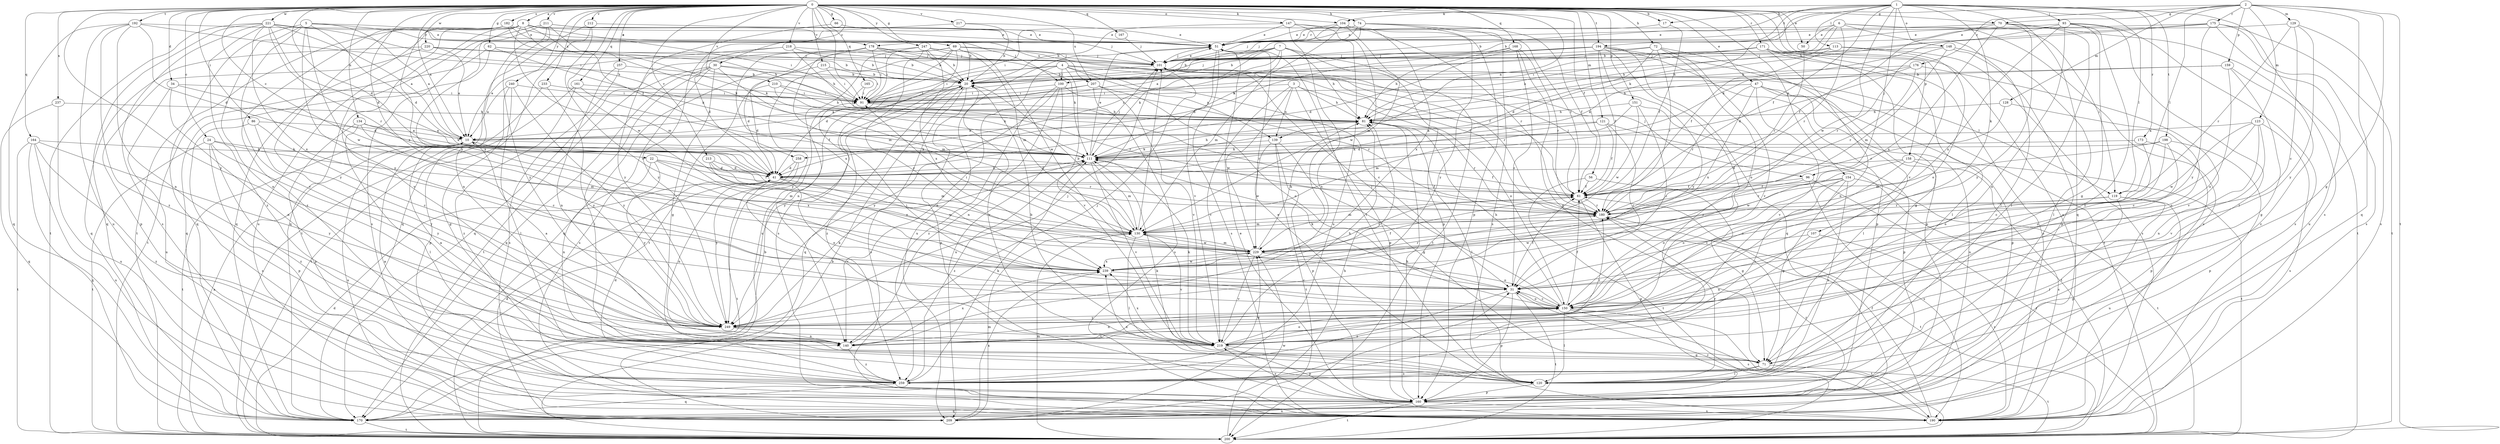 strict digraph  {
0;
1;
2;
3;
4;
5;
6;
7;
8;
10;
17;
20;
22;
24;
30;
31;
34;
41;
47;
50;
51;
56;
61;
62;
66;
69;
70;
71;
72;
74;
81;
86;
91;
93;
96;
100;
101;
104;
107;
111;
113;
119;
120;
121;
123;
128;
129;
130;
134;
139;
140;
147;
148;
150;
151;
154;
158;
159;
160;
161;
164;
165;
167;
168;
170;
171;
173;
175;
176;
178;
180;
182;
190;
192;
194;
198;
200;
207;
209;
210;
211;
212;
213;
215;
217;
218;
219;
220;
221;
229;
233;
237;
239;
240;
247;
249;
257;
258;
259;
0 -> 8  [label=a];
0 -> 10  [label=a];
0 -> 17  [label=b];
0 -> 22  [label=c];
0 -> 24  [label=c];
0 -> 30  [label=c];
0 -> 34  [label=d];
0 -> 41  [label=d];
0 -> 47  [label=e];
0 -> 50  [label=e];
0 -> 56  [label=f];
0 -> 62  [label=g];
0 -> 66  [label=g];
0 -> 69  [label=g];
0 -> 70  [label=g];
0 -> 72  [label=h];
0 -> 74  [label=h];
0 -> 86  [label=i];
0 -> 91  [label=i];
0 -> 104  [label=k];
0 -> 121  [label=m];
0 -> 134  [label=n];
0 -> 139  [label=n];
0 -> 147  [label=o];
0 -> 151  [label=p];
0 -> 154  [label=p];
0 -> 158  [label=p];
0 -> 161  [label=q];
0 -> 164  [label=q];
0 -> 165  [label=q];
0 -> 167  [label=q];
0 -> 168  [label=q];
0 -> 171  [label=r];
0 -> 182  [label=s];
0 -> 190  [label=s];
0 -> 192  [label=t];
0 -> 194  [label=t];
0 -> 207  [label=u];
0 -> 210  [label=v];
0 -> 211  [label=v];
0 -> 212  [label=v];
0 -> 213  [label=v];
0 -> 215  [label=v];
0 -> 217  [label=v];
0 -> 218  [label=v];
0 -> 219  [label=v];
0 -> 220  [label=w];
0 -> 221  [label=w];
0 -> 229  [label=w];
0 -> 233  [label=x];
0 -> 237  [label=x];
0 -> 239  [label=x];
0 -> 240  [label=y];
0 -> 247  [label=y];
0 -> 249  [label=y];
0 -> 257  [label=z];
1 -> 17  [label=b];
1 -> 20  [label=b];
1 -> 61  [label=f];
1 -> 93  [label=j];
1 -> 96  [label=j];
1 -> 104  [label=k];
1 -> 107  [label=k];
1 -> 111  [label=k];
1 -> 113  [label=l];
1 -> 119  [label=l];
1 -> 148  [label=o];
1 -> 170  [label=q];
1 -> 173  [label=r];
1 -> 190  [label=s];
1 -> 194  [label=t];
1 -> 198  [label=t];
1 -> 229  [label=w];
2 -> 20  [label=b];
2 -> 70  [label=g];
2 -> 71  [label=g];
2 -> 119  [label=l];
2 -> 123  [label=m];
2 -> 128  [label=m];
2 -> 129  [label=m];
2 -> 159  [label=p];
2 -> 170  [label=q];
2 -> 175  [label=r];
2 -> 176  [label=r];
2 -> 200  [label=t];
3 -> 81  [label=h];
3 -> 91  [label=i];
3 -> 139  [label=n];
3 -> 150  [label=o];
3 -> 160  [label=p];
3 -> 219  [label=v];
3 -> 229  [label=w];
4 -> 31  [label=c];
4 -> 41  [label=d];
4 -> 91  [label=i];
4 -> 96  [label=j];
4 -> 100  [label=j];
4 -> 119  [label=l];
4 -> 139  [label=n];
4 -> 140  [label=n];
4 -> 219  [label=v];
5 -> 10  [label=a];
5 -> 41  [label=d];
5 -> 100  [label=j];
5 -> 140  [label=n];
5 -> 150  [label=o];
5 -> 170  [label=q];
5 -> 178  [label=r];
5 -> 219  [label=v];
5 -> 229  [label=w];
6 -> 20  [label=b];
6 -> 50  [label=e];
6 -> 81  [label=h];
6 -> 119  [label=l];
6 -> 120  [label=l];
6 -> 178  [label=r];
6 -> 180  [label=r];
6 -> 190  [label=s];
7 -> 20  [label=b];
7 -> 81  [label=h];
7 -> 100  [label=j];
7 -> 101  [label=j];
7 -> 111  [label=k];
7 -> 130  [label=m];
7 -> 160  [label=p];
7 -> 200  [label=t];
7 -> 258  [label=z];
8 -> 51  [label=e];
8 -> 91  [label=i];
8 -> 111  [label=k];
8 -> 130  [label=m];
8 -> 170  [label=q];
8 -> 200  [label=t];
8 -> 207  [label=u];
8 -> 209  [label=u];
8 -> 219  [label=v];
8 -> 239  [label=x];
8 -> 258  [label=z];
10 -> 111  [label=k];
10 -> 200  [label=t];
10 -> 209  [label=u];
10 -> 239  [label=x];
17 -> 51  [label=e];
17 -> 61  [label=f];
20 -> 91  [label=i];
20 -> 160  [label=p];
20 -> 170  [label=q];
20 -> 190  [label=s];
20 -> 219  [label=v];
20 -> 249  [label=y];
20 -> 259  [label=z];
22 -> 41  [label=d];
22 -> 61  [label=f];
22 -> 130  [label=m];
22 -> 140  [label=n];
22 -> 249  [label=y];
24 -> 111  [label=k];
24 -> 130  [label=m];
24 -> 160  [label=p];
24 -> 200  [label=t];
24 -> 249  [label=y];
24 -> 259  [label=z];
30 -> 20  [label=b];
30 -> 71  [label=g];
30 -> 91  [label=i];
30 -> 120  [label=l];
30 -> 130  [label=m];
30 -> 170  [label=q];
30 -> 190  [label=s];
30 -> 200  [label=t];
31 -> 61  [label=f];
31 -> 111  [label=k];
31 -> 150  [label=o];
31 -> 160  [label=p];
31 -> 200  [label=t];
31 -> 259  [label=z];
34 -> 41  [label=d];
34 -> 91  [label=i];
34 -> 140  [label=n];
34 -> 209  [label=u];
41 -> 61  [label=f];
41 -> 111  [label=k];
41 -> 140  [label=n];
41 -> 150  [label=o];
41 -> 219  [label=v];
41 -> 229  [label=w];
47 -> 91  [label=i];
47 -> 120  [label=l];
47 -> 160  [label=p];
47 -> 180  [label=r];
47 -> 209  [label=u];
47 -> 219  [label=v];
47 -> 239  [label=x];
50 -> 180  [label=r];
51 -> 101  [label=j];
51 -> 120  [label=l];
51 -> 190  [label=s];
51 -> 209  [label=u];
51 -> 219  [label=v];
56 -> 61  [label=f];
56 -> 71  [label=g];
56 -> 200  [label=t];
61 -> 101  [label=j];
61 -> 130  [label=m];
61 -> 160  [label=p];
61 -> 180  [label=r];
62 -> 20  [label=b];
62 -> 101  [label=j];
62 -> 111  [label=k];
62 -> 170  [label=q];
62 -> 200  [label=t];
66 -> 51  [label=e];
66 -> 249  [label=y];
69 -> 101  [label=j];
69 -> 130  [label=m];
69 -> 140  [label=n];
69 -> 180  [label=r];
69 -> 190  [label=s];
69 -> 200  [label=t];
69 -> 209  [label=u];
69 -> 229  [label=w];
69 -> 249  [label=y];
70 -> 51  [label=e];
70 -> 61  [label=f];
70 -> 120  [label=l];
70 -> 200  [label=t];
70 -> 239  [label=x];
70 -> 249  [label=y];
71 -> 120  [label=l];
71 -> 200  [label=t];
71 -> 259  [label=z];
72 -> 41  [label=d];
72 -> 91  [label=i];
72 -> 101  [label=j];
72 -> 150  [label=o];
72 -> 160  [label=p];
72 -> 180  [label=r];
72 -> 219  [label=v];
74 -> 10  [label=a];
74 -> 51  [label=e];
74 -> 61  [label=f];
74 -> 91  [label=i];
74 -> 101  [label=j];
74 -> 160  [label=p];
74 -> 190  [label=s];
81 -> 10  [label=a];
81 -> 120  [label=l];
81 -> 180  [label=r];
86 -> 10  [label=a];
86 -> 31  [label=c];
86 -> 190  [label=s];
86 -> 249  [label=y];
91 -> 81  [label=h];
91 -> 180  [label=r];
93 -> 51  [label=e];
93 -> 71  [label=g];
93 -> 81  [label=h];
93 -> 120  [label=l];
93 -> 140  [label=n];
93 -> 190  [label=s];
93 -> 239  [label=x];
93 -> 259  [label=z];
96 -> 61  [label=f];
96 -> 150  [label=o];
96 -> 190  [label=s];
96 -> 200  [label=t];
100 -> 91  [label=i];
100 -> 140  [label=n];
100 -> 180  [label=r];
100 -> 209  [label=u];
100 -> 249  [label=y];
100 -> 259  [label=z];
101 -> 20  [label=b];
101 -> 51  [label=e];
101 -> 180  [label=r];
104 -> 51  [label=e];
104 -> 61  [label=f];
104 -> 101  [label=j];
104 -> 111  [label=k];
104 -> 229  [label=w];
104 -> 239  [label=x];
104 -> 249  [label=y];
107 -> 140  [label=n];
107 -> 190  [label=s];
107 -> 229  [label=w];
111 -> 41  [label=d];
111 -> 51  [label=e];
111 -> 61  [label=f];
111 -> 81  [label=h];
111 -> 101  [label=j];
111 -> 130  [label=m];
111 -> 219  [label=v];
111 -> 259  [label=z];
113 -> 61  [label=f];
113 -> 91  [label=i];
113 -> 101  [label=j];
113 -> 150  [label=o];
113 -> 190  [label=s];
119 -> 31  [label=c];
119 -> 120  [label=l];
119 -> 160  [label=p];
119 -> 180  [label=r];
119 -> 209  [label=u];
120 -> 51  [label=e];
120 -> 111  [label=k];
120 -> 160  [label=p];
120 -> 180  [label=r];
120 -> 239  [label=x];
121 -> 10  [label=a];
121 -> 31  [label=c];
121 -> 41  [label=d];
121 -> 61  [label=f];
121 -> 200  [label=t];
123 -> 10  [label=a];
123 -> 31  [label=c];
123 -> 140  [label=n];
123 -> 190  [label=s];
123 -> 219  [label=v];
123 -> 229  [label=w];
128 -> 81  [label=h];
128 -> 150  [label=o];
128 -> 180  [label=r];
129 -> 31  [label=c];
129 -> 51  [label=e];
129 -> 180  [label=r];
129 -> 190  [label=s];
129 -> 249  [label=y];
130 -> 20  [label=b];
130 -> 101  [label=j];
130 -> 120  [label=l];
130 -> 219  [label=v];
130 -> 229  [label=w];
134 -> 10  [label=a];
134 -> 31  [label=c];
134 -> 111  [label=k];
134 -> 120  [label=l];
134 -> 160  [label=p];
139 -> 71  [label=g];
139 -> 111  [label=k];
139 -> 160  [label=p];
139 -> 200  [label=t];
139 -> 229  [label=w];
140 -> 10  [label=a];
140 -> 101  [label=j];
140 -> 239  [label=x];
140 -> 259  [label=z];
147 -> 20  [label=b];
147 -> 51  [label=e];
147 -> 130  [label=m];
147 -> 140  [label=n];
147 -> 180  [label=r];
147 -> 209  [label=u];
148 -> 101  [label=j];
148 -> 120  [label=l];
148 -> 130  [label=m];
148 -> 160  [label=p];
148 -> 180  [label=r];
150 -> 31  [label=c];
150 -> 61  [label=f];
150 -> 81  [label=h];
150 -> 91  [label=i];
150 -> 101  [label=j];
150 -> 120  [label=l];
150 -> 140  [label=n];
150 -> 190  [label=s];
150 -> 200  [label=t];
150 -> 249  [label=y];
151 -> 31  [label=c];
151 -> 81  [label=h];
151 -> 130  [label=m];
151 -> 160  [label=p];
151 -> 229  [label=w];
154 -> 61  [label=f];
154 -> 71  [label=g];
154 -> 150  [label=o];
154 -> 180  [label=r];
154 -> 200  [label=t];
154 -> 219  [label=v];
154 -> 259  [label=z];
158 -> 41  [label=d];
158 -> 150  [label=o];
158 -> 190  [label=s];
158 -> 200  [label=t];
158 -> 229  [label=w];
159 -> 20  [label=b];
159 -> 71  [label=g];
159 -> 81  [label=h];
159 -> 150  [label=o];
159 -> 259  [label=z];
160 -> 81  [label=h];
160 -> 170  [label=q];
160 -> 190  [label=s];
160 -> 200  [label=t];
160 -> 209  [label=u];
160 -> 219  [label=v];
161 -> 61  [label=f];
161 -> 91  [label=i];
161 -> 200  [label=t];
161 -> 259  [label=z];
164 -> 111  [label=k];
164 -> 170  [label=q];
164 -> 200  [label=t];
164 -> 209  [label=u];
164 -> 249  [label=y];
164 -> 259  [label=z];
165 -> 91  [label=i];
165 -> 180  [label=r];
167 -> 101  [label=j];
168 -> 31  [label=c];
168 -> 41  [label=d];
168 -> 71  [label=g];
168 -> 81  [label=h];
168 -> 101  [label=j];
168 -> 180  [label=r];
170 -> 20  [label=b];
170 -> 180  [label=r];
170 -> 200  [label=t];
171 -> 71  [label=g];
171 -> 81  [label=h];
171 -> 101  [label=j];
171 -> 120  [label=l];
171 -> 140  [label=n];
171 -> 190  [label=s];
173 -> 111  [label=k];
173 -> 150  [label=o];
173 -> 160  [label=p];
175 -> 20  [label=b];
175 -> 51  [label=e];
175 -> 111  [label=k];
175 -> 190  [label=s];
175 -> 200  [label=t];
175 -> 209  [label=u];
175 -> 249  [label=y];
176 -> 20  [label=b];
176 -> 41  [label=d];
176 -> 111  [label=k];
176 -> 180  [label=r];
176 -> 219  [label=v];
178 -> 20  [label=b];
178 -> 61  [label=f];
178 -> 91  [label=i];
178 -> 101  [label=j];
178 -> 130  [label=m];
178 -> 170  [label=q];
178 -> 239  [label=x];
180 -> 130  [label=m];
180 -> 200  [label=t];
182 -> 20  [label=b];
182 -> 51  [label=e];
182 -> 111  [label=k];
182 -> 239  [label=x];
182 -> 249  [label=y];
182 -> 259  [label=z];
190 -> 31  [label=c];
190 -> 51  [label=e];
190 -> 61  [label=f];
192 -> 41  [label=d];
192 -> 51  [label=e];
192 -> 91  [label=i];
192 -> 140  [label=n];
192 -> 170  [label=q];
192 -> 209  [label=u];
192 -> 259  [label=z];
194 -> 20  [label=b];
194 -> 41  [label=d];
194 -> 61  [label=f];
194 -> 101  [label=j];
194 -> 160  [label=p];
194 -> 170  [label=q];
194 -> 200  [label=t];
194 -> 249  [label=y];
194 -> 259  [label=z];
198 -> 31  [label=c];
198 -> 111  [label=k];
198 -> 130  [label=m];
198 -> 150  [label=o];
198 -> 160  [label=p];
200 -> 10  [label=a];
200 -> 20  [label=b];
200 -> 41  [label=d];
200 -> 130  [label=m];
200 -> 229  [label=w];
207 -> 10  [label=a];
207 -> 91  [label=i];
207 -> 150  [label=o];
207 -> 190  [label=s];
207 -> 219  [label=v];
209 -> 41  [label=d];
209 -> 81  [label=h];
209 -> 130  [label=m];
209 -> 239  [label=x];
210 -> 41  [label=d];
210 -> 81  [label=h];
210 -> 91  [label=i];
210 -> 111  [label=k];
211 -> 51  [label=e];
211 -> 81  [label=h];
211 -> 101  [label=j];
211 -> 140  [label=n];
211 -> 170  [label=q];
211 -> 190  [label=s];
211 -> 249  [label=y];
212 -> 31  [label=c];
212 -> 51  [label=e];
212 -> 170  [label=q];
212 -> 200  [label=t];
213 -> 41  [label=d];
213 -> 130  [label=m];
213 -> 180  [label=r];
213 -> 239  [label=x];
215 -> 20  [label=b];
215 -> 41  [label=d];
215 -> 91  [label=i];
217 -> 20  [label=b];
217 -> 51  [label=e];
217 -> 249  [label=y];
218 -> 10  [label=a];
218 -> 20  [label=b];
218 -> 41  [label=d];
218 -> 81  [label=h];
218 -> 101  [label=j];
219 -> 20  [label=b];
219 -> 71  [label=g];
219 -> 81  [label=h];
219 -> 111  [label=k];
219 -> 150  [label=o];
219 -> 160  [label=p];
219 -> 180  [label=r];
219 -> 239  [label=x];
220 -> 10  [label=a];
220 -> 20  [label=b];
220 -> 101  [label=j];
220 -> 160  [label=p];
220 -> 170  [label=q];
221 -> 10  [label=a];
221 -> 41  [label=d];
221 -> 51  [label=e];
221 -> 81  [label=h];
221 -> 170  [label=q];
221 -> 180  [label=r];
221 -> 190  [label=s];
221 -> 200  [label=t];
221 -> 239  [label=x];
221 -> 259  [label=z];
229 -> 61  [label=f];
229 -> 81  [label=h];
229 -> 91  [label=i];
229 -> 130  [label=m];
229 -> 150  [label=o];
229 -> 219  [label=v];
229 -> 239  [label=x];
233 -> 91  [label=i];
233 -> 160  [label=p];
233 -> 249  [label=y];
237 -> 81  [label=h];
237 -> 170  [label=q];
237 -> 209  [label=u];
239 -> 31  [label=c];
239 -> 61  [label=f];
239 -> 180  [label=r];
239 -> 229  [label=w];
240 -> 10  [label=a];
240 -> 71  [label=g];
240 -> 91  [label=i];
240 -> 120  [label=l];
240 -> 249  [label=y];
247 -> 20  [label=b];
247 -> 31  [label=c];
247 -> 91  [label=i];
247 -> 101  [label=j];
247 -> 111  [label=k];
247 -> 170  [label=q];
247 -> 239  [label=x];
249 -> 10  [label=a];
249 -> 101  [label=j];
249 -> 111  [label=k];
249 -> 140  [label=n];
249 -> 219  [label=v];
257 -> 20  [label=b];
257 -> 140  [label=n];
257 -> 190  [label=s];
258 -> 41  [label=d];
258 -> 200  [label=t];
258 -> 249  [label=y];
259 -> 10  [label=a];
259 -> 31  [label=c];
259 -> 41  [label=d];
259 -> 111  [label=k];
259 -> 170  [label=q];
259 -> 229  [label=w];
}

